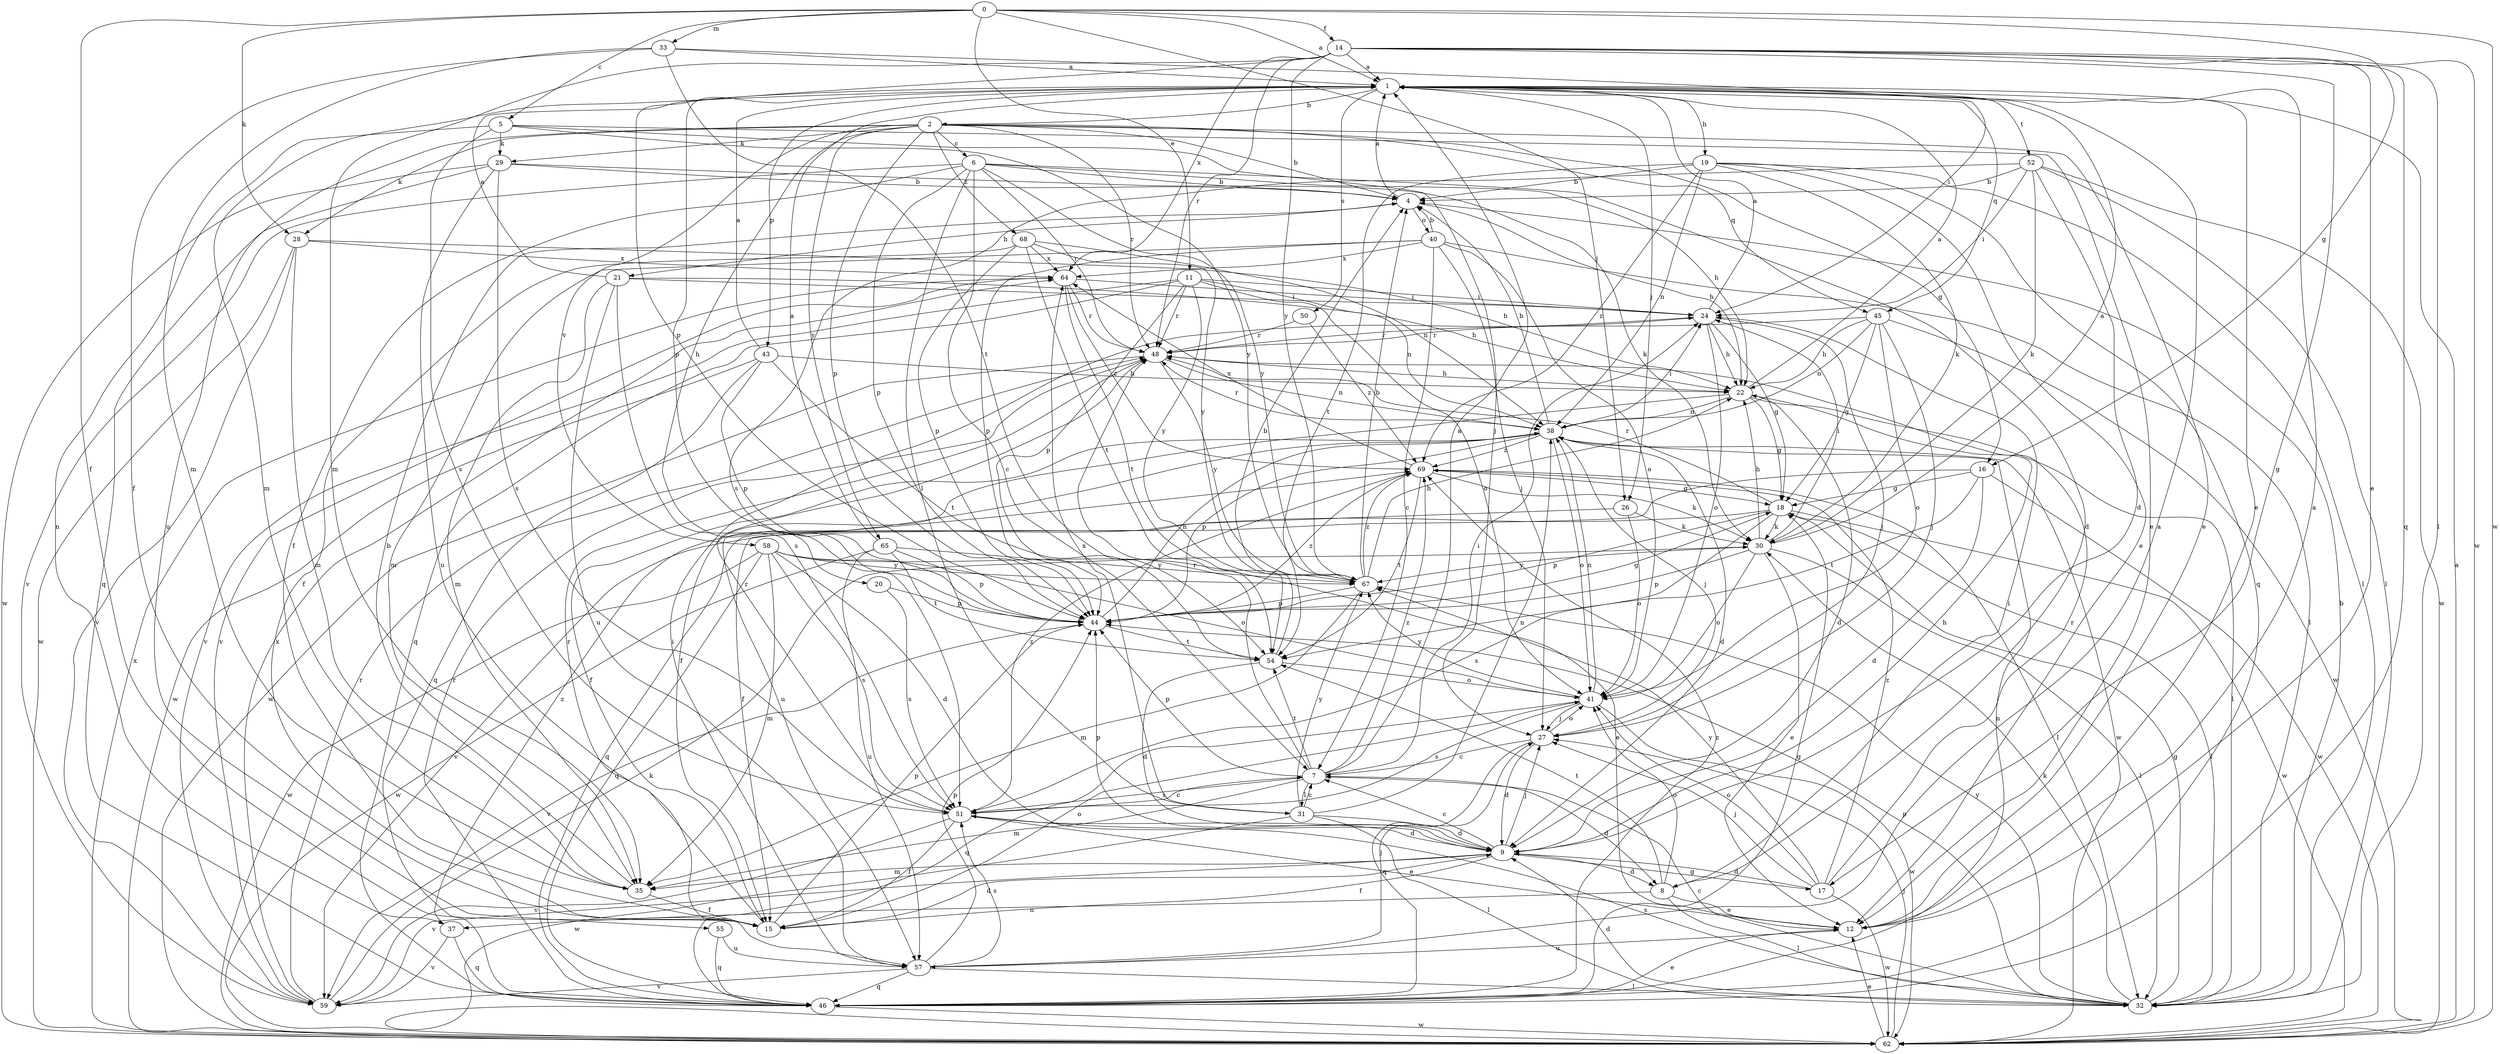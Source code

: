 strict digraph  {
0;
1;
2;
4;
5;
6;
7;
8;
9;
11;
12;
14;
15;
16;
17;
18;
19;
20;
21;
22;
24;
26;
27;
28;
29;
30;
31;
32;
33;
35;
37;
38;
40;
41;
43;
44;
45;
46;
48;
50;
51;
52;
54;
55;
57;
58;
59;
62;
64;
65;
67;
68;
69;
0 -> 1  [label=a];
0 -> 5  [label=c];
0 -> 11  [label=e];
0 -> 14  [label=f];
0 -> 15  [label=f];
0 -> 16  [label=g];
0 -> 26  [label=j];
0 -> 28  [label=k];
0 -> 33  [label=m];
0 -> 62  [label=w];
1 -> 2  [label=b];
1 -> 12  [label=e];
1 -> 19  [label=h];
1 -> 26  [label=j];
1 -> 35  [label=m];
1 -> 43  [label=p];
1 -> 44  [label=p];
1 -> 45  [label=q];
1 -> 50  [label=s];
1 -> 52  [label=t];
2 -> 4  [label=b];
2 -> 6  [label=c];
2 -> 12  [label=e];
2 -> 16  [label=g];
2 -> 20  [label=h];
2 -> 28  [label=k];
2 -> 29  [label=k];
2 -> 44  [label=p];
2 -> 45  [label=q];
2 -> 48  [label=r];
2 -> 55  [label=u];
2 -> 58  [label=v];
2 -> 65  [label=y];
2 -> 68  [label=z];
4 -> 1  [label=a];
4 -> 21  [label=h];
4 -> 22  [label=h];
4 -> 40  [label=o];
5 -> 12  [label=e];
5 -> 27  [label=j];
5 -> 29  [label=k];
5 -> 37  [label=n];
5 -> 51  [label=s];
5 -> 67  [label=y];
6 -> 4  [label=b];
6 -> 7  [label=c];
6 -> 8  [label=d];
6 -> 15  [label=f];
6 -> 22  [label=h];
6 -> 31  [label=l];
6 -> 44  [label=p];
6 -> 48  [label=r];
6 -> 59  [label=v];
6 -> 67  [label=y];
7 -> 1  [label=a];
7 -> 8  [label=d];
7 -> 24  [label=i];
7 -> 31  [label=l];
7 -> 35  [label=m];
7 -> 44  [label=p];
7 -> 48  [label=r];
7 -> 51  [label=s];
7 -> 54  [label=t];
7 -> 69  [label=z];
8 -> 12  [label=e];
8 -> 24  [label=i];
8 -> 32  [label=l];
8 -> 37  [label=n];
8 -> 41  [label=o];
8 -> 54  [label=t];
9 -> 7  [label=c];
9 -> 8  [label=d];
9 -> 15  [label=f];
9 -> 17  [label=g];
9 -> 22  [label=h];
9 -> 27  [label=j];
9 -> 35  [label=m];
9 -> 44  [label=p];
9 -> 59  [label=v];
11 -> 24  [label=i];
11 -> 38  [label=n];
11 -> 41  [label=o];
11 -> 44  [label=p];
11 -> 46  [label=q];
11 -> 48  [label=r];
11 -> 59  [label=v];
11 -> 67  [label=y];
12 -> 1  [label=a];
12 -> 57  [label=u];
14 -> 1  [label=a];
14 -> 12  [label=e];
14 -> 17  [label=g];
14 -> 32  [label=l];
14 -> 35  [label=m];
14 -> 44  [label=p];
14 -> 46  [label=q];
14 -> 48  [label=r];
14 -> 62  [label=w];
14 -> 64  [label=x];
14 -> 67  [label=y];
15 -> 9  [label=d];
15 -> 41  [label=o];
15 -> 44  [label=p];
15 -> 48  [label=r];
16 -> 9  [label=d];
16 -> 15  [label=f];
16 -> 18  [label=g];
16 -> 54  [label=t];
16 -> 62  [label=w];
17 -> 9  [label=d];
17 -> 27  [label=j];
17 -> 41  [label=o];
17 -> 48  [label=r];
17 -> 62  [label=w];
17 -> 67  [label=y];
17 -> 69  [label=z];
18 -> 30  [label=k];
18 -> 32  [label=l];
18 -> 44  [label=p];
18 -> 48  [label=r];
18 -> 51  [label=s];
18 -> 59  [label=v];
18 -> 62  [label=w];
19 -> 4  [label=b];
19 -> 12  [label=e];
19 -> 30  [label=k];
19 -> 32  [label=l];
19 -> 38  [label=n];
19 -> 46  [label=q];
19 -> 54  [label=t];
19 -> 69  [label=z];
20 -> 44  [label=p];
20 -> 51  [label=s];
21 -> 1  [label=a];
21 -> 22  [label=h];
21 -> 24  [label=i];
21 -> 35  [label=m];
21 -> 51  [label=s];
21 -> 57  [label=u];
22 -> 1  [label=a];
22 -> 9  [label=d];
22 -> 15  [label=f];
22 -> 18  [label=g];
22 -> 32  [label=l];
22 -> 38  [label=n];
24 -> 1  [label=a];
24 -> 18  [label=g];
24 -> 22  [label=h];
24 -> 27  [label=j];
24 -> 41  [label=o];
24 -> 48  [label=r];
26 -> 30  [label=k];
26 -> 41  [label=o];
26 -> 46  [label=q];
27 -> 7  [label=c];
27 -> 9  [label=d];
27 -> 41  [label=o];
27 -> 46  [label=q];
28 -> 22  [label=h];
28 -> 35  [label=m];
28 -> 59  [label=v];
28 -> 62  [label=w];
28 -> 64  [label=x];
29 -> 4  [label=b];
29 -> 30  [label=k];
29 -> 46  [label=q];
29 -> 51  [label=s];
29 -> 57  [label=u];
29 -> 62  [label=w];
30 -> 1  [label=a];
30 -> 12  [label=e];
30 -> 22  [label=h];
30 -> 24  [label=i];
30 -> 32  [label=l];
30 -> 41  [label=o];
30 -> 44  [label=p];
30 -> 67  [label=y];
31 -> 7  [label=c];
31 -> 9  [label=d];
31 -> 32  [label=l];
31 -> 38  [label=n];
31 -> 62  [label=w];
31 -> 64  [label=x];
31 -> 67  [label=y];
32 -> 4  [label=b];
32 -> 7  [label=c];
32 -> 9  [label=d];
32 -> 18  [label=g];
32 -> 30  [label=k];
32 -> 44  [label=p];
32 -> 51  [label=s];
32 -> 67  [label=y];
33 -> 1  [label=a];
33 -> 15  [label=f];
33 -> 24  [label=i];
33 -> 35  [label=m];
33 -> 54  [label=t];
35 -> 4  [label=b];
35 -> 15  [label=f];
37 -> 46  [label=q];
37 -> 59  [label=v];
37 -> 69  [label=z];
38 -> 4  [label=b];
38 -> 9  [label=d];
38 -> 15  [label=f];
38 -> 24  [label=i];
38 -> 27  [label=j];
38 -> 41  [label=o];
38 -> 44  [label=p];
38 -> 48  [label=r];
38 -> 57  [label=u];
38 -> 62  [label=w];
38 -> 69  [label=z];
40 -> 4  [label=b];
40 -> 7  [label=c];
40 -> 27  [label=j];
40 -> 32  [label=l];
40 -> 35  [label=m];
40 -> 41  [label=o];
40 -> 44  [label=p];
40 -> 64  [label=x];
41 -> 27  [label=j];
41 -> 38  [label=n];
41 -> 46  [label=q];
41 -> 51  [label=s];
41 -> 62  [label=w];
41 -> 67  [label=y];
43 -> 1  [label=a];
43 -> 22  [label=h];
43 -> 44  [label=p];
43 -> 46  [label=q];
43 -> 54  [label=t];
43 -> 62  [label=w];
44 -> 18  [label=g];
44 -> 38  [label=n];
44 -> 54  [label=t];
44 -> 59  [label=v];
44 -> 69  [label=z];
45 -> 18  [label=g];
45 -> 22  [label=h];
45 -> 27  [label=j];
45 -> 38  [label=n];
45 -> 41  [label=o];
45 -> 48  [label=r];
45 -> 62  [label=w];
46 -> 12  [label=e];
46 -> 18  [label=g];
46 -> 38  [label=n];
46 -> 48  [label=r];
46 -> 62  [label=w];
46 -> 69  [label=z];
48 -> 22  [label=h];
48 -> 38  [label=n];
48 -> 62  [label=w];
48 -> 67  [label=y];
50 -> 48  [label=r];
50 -> 69  [label=z];
51 -> 7  [label=c];
51 -> 9  [label=d];
51 -> 12  [label=e];
51 -> 15  [label=f];
51 -> 48  [label=r];
51 -> 59  [label=v];
51 -> 69  [label=z];
52 -> 4  [label=b];
52 -> 9  [label=d];
52 -> 24  [label=i];
52 -> 30  [label=k];
52 -> 32  [label=l];
52 -> 51  [label=s];
52 -> 62  [label=w];
54 -> 4  [label=b];
54 -> 9  [label=d];
54 -> 41  [label=o];
55 -> 46  [label=q];
55 -> 57  [label=u];
57 -> 1  [label=a];
57 -> 24  [label=i];
57 -> 27  [label=j];
57 -> 32  [label=l];
57 -> 44  [label=p];
57 -> 46  [label=q];
57 -> 51  [label=s];
57 -> 59  [label=v];
58 -> 9  [label=d];
58 -> 12  [label=e];
58 -> 35  [label=m];
58 -> 41  [label=o];
58 -> 46  [label=q];
58 -> 51  [label=s];
58 -> 62  [label=w];
58 -> 67  [label=y];
59 -> 30  [label=k];
59 -> 48  [label=r];
59 -> 64  [label=x];
62 -> 1  [label=a];
62 -> 12  [label=e];
62 -> 27  [label=j];
62 -> 64  [label=x];
64 -> 24  [label=i];
64 -> 48  [label=r];
64 -> 54  [label=t];
64 -> 59  [label=v];
64 -> 69  [label=z];
65 -> 1  [label=a];
65 -> 44  [label=p];
65 -> 54  [label=t];
65 -> 57  [label=u];
65 -> 62  [label=w];
65 -> 67  [label=y];
67 -> 4  [label=b];
67 -> 22  [label=h];
67 -> 35  [label=m];
67 -> 44  [label=p];
67 -> 69  [label=z];
68 -> 15  [label=f];
68 -> 38  [label=n];
68 -> 44  [label=p];
68 -> 54  [label=t];
68 -> 64  [label=x];
68 -> 67  [label=y];
69 -> 18  [label=g];
69 -> 30  [label=k];
69 -> 32  [label=l];
69 -> 54  [label=t];
69 -> 64  [label=x];
}
